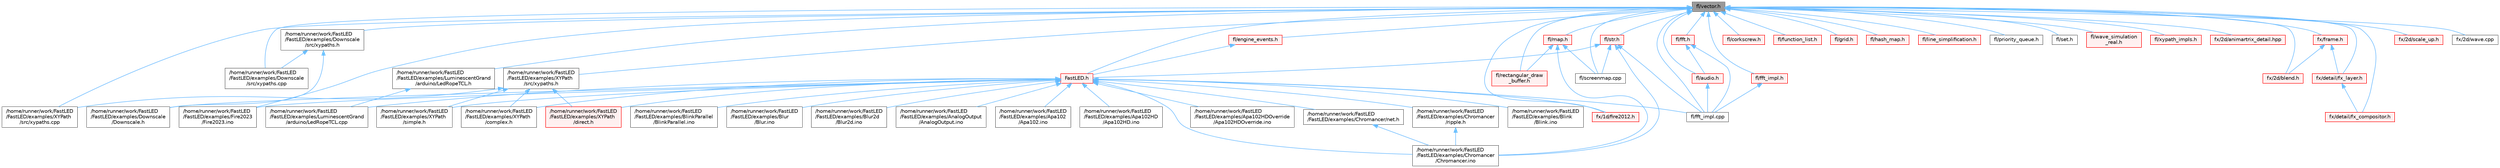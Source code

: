 digraph "fl/vector.h"
{
 // INTERACTIVE_SVG=YES
 // LATEX_PDF_SIZE
  bgcolor="transparent";
  edge [fontname=Helvetica,fontsize=10,labelfontname=Helvetica,labelfontsize=10];
  node [fontname=Helvetica,fontsize=10,shape=box,height=0.2,width=0.4];
  Node1 [id="Node000001",label="fl/vector.h",height=0.2,width=0.4,color="gray40", fillcolor="grey60", style="filled", fontcolor="black",tooltip=" "];
  Node1 -> Node2 [id="edge1_Node000001_Node000002",dir="back",color="steelblue1",style="solid",tooltip=" "];
  Node2 [id="Node000002",label="/home/runner/work/FastLED\l/FastLED/examples/Downscale\l/src/xypaths.cpp",height=0.2,width=0.4,color="grey40", fillcolor="white", style="filled",URL="$dd/d96/_downscale_2src_2xypaths_8cpp.html",tooltip=" "];
  Node1 -> Node3 [id="edge2_Node000001_Node000003",dir="back",color="steelblue1",style="solid",tooltip=" "];
  Node3 [id="Node000003",label="/home/runner/work/FastLED\l/FastLED/examples/Downscale\l/src/xypaths.h",height=0.2,width=0.4,color="grey40", fillcolor="white", style="filled",URL="$de/d75/_downscale_2src_2xypaths_8h.html",tooltip=" "];
  Node3 -> Node4 [id="edge3_Node000003_Node000004",dir="back",color="steelblue1",style="solid",tooltip=" "];
  Node4 [id="Node000004",label="/home/runner/work/FastLED\l/FastLED/examples/Downscale\l/Downscale.h",height=0.2,width=0.4,color="grey40", fillcolor="white", style="filled",URL="$d6/d1a/examples_2_downscale_2downscale_8h.html",tooltip=" "];
  Node3 -> Node2 [id="edge4_Node000003_Node000002",dir="back",color="steelblue1",style="solid",tooltip=" "];
  Node1 -> Node5 [id="edge5_Node000001_Node000005",dir="back",color="steelblue1",style="solid",tooltip=" "];
  Node5 [id="Node000005",label="/home/runner/work/FastLED\l/FastLED/examples/Fire2023\l/Fire2023.ino",height=0.2,width=0.4,color="grey40", fillcolor="white", style="filled",URL="$d8/d2c/_fire2023_8ino.html",tooltip=" "];
  Node1 -> Node6 [id="edge6_Node000001_Node000006",dir="back",color="steelblue1",style="solid",tooltip=" "];
  Node6 [id="Node000006",label="/home/runner/work/FastLED\l/FastLED/examples/LuminescentGrand\l/arduino/LedRopeTCL.h",height=0.2,width=0.4,color="grey40", fillcolor="white", style="filled",URL="$d9/d7e/_led_rope_t_c_l_8h.html",tooltip=" "];
  Node6 -> Node7 [id="edge7_Node000006_Node000007",dir="back",color="steelblue1",style="solid",tooltip=" "];
  Node7 [id="Node000007",label="/home/runner/work/FastLED\l/FastLED/examples/LuminescentGrand\l/arduino/LedRopeTCL.cpp",height=0.2,width=0.4,color="grey40", fillcolor="white", style="filled",URL="$d6/dc9/_led_rope_t_c_l_8cpp.html",tooltip=" "];
  Node1 -> Node8 [id="edge8_Node000001_Node000008",dir="back",color="steelblue1",style="solid",tooltip=" "];
  Node8 [id="Node000008",label="/home/runner/work/FastLED\l/FastLED/examples/XYPath\l/src/xypaths.cpp",height=0.2,width=0.4,color="grey40", fillcolor="white", style="filled",URL="$d8/d55/_x_y_path_2src_2xypaths_8cpp.html",tooltip=" "];
  Node1 -> Node9 [id="edge9_Node000001_Node000009",dir="back",color="steelblue1",style="solid",tooltip=" "];
  Node9 [id="Node000009",label="/home/runner/work/FastLED\l/FastLED/examples/XYPath\l/src/xypaths.h",height=0.2,width=0.4,color="grey40", fillcolor="white", style="filled",URL="$d7/d5e/_x_y_path_2src_2xypaths_8h.html",tooltip=" "];
  Node9 -> Node10 [id="edge10_Node000009_Node000010",dir="back",color="steelblue1",style="solid",tooltip=" "];
  Node10 [id="Node000010",label="/home/runner/work/FastLED\l/FastLED/examples/XYPath\l/complex.h",height=0.2,width=0.4,color="grey40", fillcolor="white", style="filled",URL="$d7/d3b/complex_8h.html",tooltip=" "];
  Node9 -> Node11 [id="edge11_Node000009_Node000011",dir="back",color="steelblue1",style="solid",tooltip=" "];
  Node11 [id="Node000011",label="/home/runner/work/FastLED\l/FastLED/examples/XYPath\l/direct.h",height=0.2,width=0.4,color="red", fillcolor="#FFF0F0", style="filled",URL="$d6/daf/direct_8h.html",tooltip=" "];
  Node9 -> Node13 [id="edge12_Node000009_Node000013",dir="back",color="steelblue1",style="solid",tooltip=" "];
  Node13 [id="Node000013",label="/home/runner/work/FastLED\l/FastLED/examples/XYPath\l/simple.h",height=0.2,width=0.4,color="grey40", fillcolor="white", style="filled",URL="$d8/d14/simple_8h.html",tooltip=" "];
  Node9 -> Node8 [id="edge13_Node000009_Node000008",dir="back",color="steelblue1",style="solid",tooltip=" "];
  Node1 -> Node14 [id="edge14_Node000001_Node000014",dir="back",color="steelblue1",style="solid",tooltip=" "];
  Node14 [id="Node000014",label="FastLED.h",height=0.2,width=0.4,color="red", fillcolor="#FFF0F0", style="filled",URL="$db/d97/_fast_l_e_d_8h.html",tooltip="central include file for FastLED, defines the CFastLED class/object"];
  Node14 -> Node15 [id="edge15_Node000014_Node000015",dir="back",color="steelblue1",style="solid",tooltip=" "];
  Node15 [id="Node000015",label="/home/runner/work/FastLED\l/FastLED/examples/AnalogOutput\l/AnalogOutput.ino",height=0.2,width=0.4,color="grey40", fillcolor="white", style="filled",URL="$d5/d17/_analog_output_8ino.html",tooltip="Demonstrates how to use FastLED color functions even without a \"pixel-addressible\" smart LED strip."];
  Node14 -> Node16 [id="edge16_Node000014_Node000016",dir="back",color="steelblue1",style="solid",tooltip=" "];
  Node16 [id="Node000016",label="/home/runner/work/FastLED\l/FastLED/examples/Apa102\l/Apa102.ino",height=0.2,width=0.4,color="grey40", fillcolor="white", style="filled",URL="$dd/d0f/_apa102_8ino.html",tooltip=" "];
  Node14 -> Node17 [id="edge17_Node000014_Node000017",dir="back",color="steelblue1",style="solid",tooltip=" "];
  Node17 [id="Node000017",label="/home/runner/work/FastLED\l/FastLED/examples/Apa102HD\l/Apa102HD.ino",height=0.2,width=0.4,color="grey40", fillcolor="white", style="filled",URL="$d1/d75/_apa102_h_d_8ino.html",tooltip="Example showing how to use the APA102HD gamma correction."];
  Node14 -> Node18 [id="edge18_Node000014_Node000018",dir="back",color="steelblue1",style="solid",tooltip=" "];
  Node18 [id="Node000018",label="/home/runner/work/FastLED\l/FastLED/examples/Apa102HDOverride\l/Apa102HDOverride.ino",height=0.2,width=0.4,color="grey40", fillcolor="white", style="filled",URL="$d3/d6e/_apa102_h_d_override_8ino.html",tooltip=" "];
  Node14 -> Node19 [id="edge19_Node000014_Node000019",dir="back",color="steelblue1",style="solid",tooltip=" "];
  Node19 [id="Node000019",label="/home/runner/work/FastLED\l/FastLED/examples/Blink\l/Blink.ino",height=0.2,width=0.4,color="grey40", fillcolor="white", style="filled",URL="$d0/dc3/_blink_8ino.html",tooltip="Blink the first LED of an LED strip."];
  Node14 -> Node20 [id="edge20_Node000014_Node000020",dir="back",color="steelblue1",style="solid",tooltip=" "];
  Node20 [id="Node000020",label="/home/runner/work/FastLED\l/FastLED/examples/BlinkParallel\l/BlinkParallel.ino",height=0.2,width=0.4,color="grey40", fillcolor="white", style="filled",URL="$d5/d4d/_blink_parallel_8ino.html",tooltip="Shows parallel usage of WS2812 strips."];
  Node14 -> Node21 [id="edge21_Node000014_Node000021",dir="back",color="steelblue1",style="solid",tooltip=" "];
  Node21 [id="Node000021",label="/home/runner/work/FastLED\l/FastLED/examples/Blur\l/Blur.ino",height=0.2,width=0.4,color="grey40", fillcolor="white", style="filled",URL="$d4/d0c/_blur_8ino.html",tooltip=" "];
  Node14 -> Node22 [id="edge22_Node000014_Node000022",dir="back",color="steelblue1",style="solid",tooltip=" "];
  Node22 [id="Node000022",label="/home/runner/work/FastLED\l/FastLED/examples/Blur2d\l/Blur2d.ino",height=0.2,width=0.4,color="grey40", fillcolor="white", style="filled",URL="$df/d42/_blur2d_8ino.html",tooltip=" "];
  Node14 -> Node23 [id="edge23_Node000014_Node000023",dir="back",color="steelblue1",style="solid",tooltip=" "];
  Node23 [id="Node000023",label="/home/runner/work/FastLED\l/FastLED/examples/Chromancer\l/Chromancer.ino",height=0.2,width=0.4,color="grey40", fillcolor="white", style="filled",URL="$d1/ddb/_chromancer_8ino.html",tooltip=" "];
  Node14 -> Node24 [id="edge24_Node000014_Node000024",dir="back",color="steelblue1",style="solid",tooltip=" "];
  Node24 [id="Node000024",label="/home/runner/work/FastLED\l/FastLED/examples/Chromancer/net.h",height=0.2,width=0.4,color="grey40", fillcolor="white", style="filled",URL="$d7/d97/net_8h.html",tooltip=" "];
  Node24 -> Node23 [id="edge25_Node000024_Node000023",dir="back",color="steelblue1",style="solid",tooltip=" "];
  Node14 -> Node25 [id="edge26_Node000014_Node000025",dir="back",color="steelblue1",style="solid",tooltip=" "];
  Node25 [id="Node000025",label="/home/runner/work/FastLED\l/FastLED/examples/Chromancer\l/ripple.h",height=0.2,width=0.4,color="grey40", fillcolor="white", style="filled",URL="$de/de3/ripple_8h.html",tooltip=" "];
  Node25 -> Node23 [id="edge27_Node000025_Node000023",dir="back",color="steelblue1",style="solid",tooltip=" "];
  Node14 -> Node4 [id="edge28_Node000014_Node000004",dir="back",color="steelblue1",style="solid",tooltip=" "];
  Node14 -> Node5 [id="edge29_Node000014_Node000005",dir="back",color="steelblue1",style="solid",tooltip=" "];
  Node14 -> Node7 [id="edge30_Node000014_Node000007",dir="back",color="steelblue1",style="solid",tooltip=" "];
  Node14 -> Node10 [id="edge31_Node000014_Node000010",dir="back",color="steelblue1",style="solid",tooltip=" "];
  Node14 -> Node11 [id="edge32_Node000014_Node000011",dir="back",color="steelblue1",style="solid",tooltip=" "];
  Node14 -> Node13 [id="edge33_Node000014_Node000013",dir="back",color="steelblue1",style="solid",tooltip=" "];
  Node14 -> Node110 [id="edge34_Node000014_Node000110",dir="back",color="steelblue1",style="solid",tooltip=" "];
  Node110 [id="Node000110",label="fl/fft_impl.cpp",height=0.2,width=0.4,color="grey40", fillcolor="white", style="filled",URL="$d1/dff/fft__impl_8cpp.html",tooltip=" "];
  Node14 -> Node114 [id="edge35_Node000014_Node000114",dir="back",color="steelblue1",style="solid",tooltip=" "];
  Node114 [id="Node000114",label="fx/1d/fire2012.h",height=0.2,width=0.4,color="red", fillcolor="#FFF0F0", style="filled",URL="$d5/dcb/fire2012_8h.html",tooltip=" "];
  Node1 -> Node147 [id="edge36_Node000001_Node000147",dir="back",color="steelblue1",style="solid",tooltip=" "];
  Node147 [id="Node000147",label="fl/audio.h",height=0.2,width=0.4,color="red", fillcolor="#FFF0F0", style="filled",URL="$da/d09/audio_8h.html",tooltip=" "];
  Node147 -> Node110 [id="edge37_Node000147_Node000110",dir="back",color="steelblue1",style="solid",tooltip=" "];
  Node1 -> Node159 [id="edge38_Node000001_Node000159",dir="back",color="steelblue1",style="solid",tooltip=" "];
  Node159 [id="Node000159",label="fl/corkscrew.h",height=0.2,width=0.4,color="red", fillcolor="#FFF0F0", style="filled",URL="$d1/dd4/src_2fl_2corkscrew_8h.html",tooltip="Corkscrew projection utilities."];
  Node1 -> Node161 [id="edge39_Node000001_Node000161",dir="back",color="steelblue1",style="solid",tooltip=" "];
  Node161 [id="Node000161",label="fl/engine_events.h",height=0.2,width=0.4,color="red", fillcolor="#FFF0F0", style="filled",URL="$db/dc0/engine__events_8h.html",tooltip=" "];
  Node161 -> Node14 [id="edge40_Node000161_Node000014",dir="back",color="steelblue1",style="solid",tooltip=" "];
  Node1 -> Node163 [id="edge41_Node000001_Node000163",dir="back",color="steelblue1",style="solid",tooltip=" "];
  Node163 [id="Node000163",label="fl/fft.h",height=0.2,width=0.4,color="red", fillcolor="#FFF0F0", style="filled",URL="$d7/d76/fft_8h.html",tooltip=" "];
  Node163 -> Node147 [id="edge42_Node000163_Node000147",dir="back",color="steelblue1",style="solid",tooltip=" "];
  Node163 -> Node110 [id="edge43_Node000163_Node000110",dir="back",color="steelblue1",style="solid",tooltip=" "];
  Node1 -> Node110 [id="edge44_Node000001_Node000110",dir="back",color="steelblue1",style="solid",tooltip=" "];
  Node1 -> Node166 [id="edge45_Node000001_Node000166",dir="back",color="steelblue1",style="solid",tooltip=" "];
  Node166 [id="Node000166",label="fl/fft_impl.h",height=0.2,width=0.4,color="red", fillcolor="#FFF0F0", style="filled",URL="$df/d73/fft__impl_8h.html",tooltip=" "];
  Node166 -> Node110 [id="edge46_Node000166_Node000110",dir="back",color="steelblue1",style="solid",tooltip=" "];
  Node1 -> Node167 [id="edge47_Node000001_Node000167",dir="back",color="steelblue1",style="solid",tooltip=" "];
  Node167 [id="Node000167",label="fl/function_list.h",height=0.2,width=0.4,color="red", fillcolor="#FFF0F0", style="filled",URL="$d0/d64/function__list_8h.html",tooltip=" "];
  Node1 -> Node168 [id="edge48_Node000001_Node000168",dir="back",color="steelblue1",style="solid",tooltip=" "];
  Node168 [id="Node000168",label="fl/grid.h",height=0.2,width=0.4,color="red", fillcolor="#FFF0F0", style="filled",URL="$da/d15/grid_8h.html",tooltip=" "];
  Node1 -> Node177 [id="edge49_Node000001_Node000177",dir="back",color="steelblue1",style="solid",tooltip=" "];
  Node177 [id="Node000177",label="fl/hash_map.h",height=0.2,width=0.4,color="red", fillcolor="#FFF0F0", style="filled",URL="$d6/d13/hash__map_8h.html",tooltip=" "];
  Node1 -> Node180 [id="edge50_Node000001_Node000180",dir="back",color="steelblue1",style="solid",tooltip=" "];
  Node180 [id="Node000180",label="fl/line_simplification.h",height=0.2,width=0.4,color="red", fillcolor="#FFF0F0", style="filled",URL="$d8/da7/line__simplification_8h.html",tooltip=" "];
  Node1 -> Node182 [id="edge51_Node000001_Node000182",dir="back",color="steelblue1",style="solid",tooltip=" "];
  Node182 [id="Node000182",label="fl/map.h",height=0.2,width=0.4,color="red", fillcolor="#FFF0F0", style="filled",URL="$dc/db7/map_8h.html",tooltip=" "];
  Node182 -> Node23 [id="edge52_Node000182_Node000023",dir="back",color="steelblue1",style="solid",tooltip=" "];
  Node182 -> Node183 [id="edge53_Node000182_Node000183",dir="back",color="steelblue1",style="solid",tooltip=" "];
  Node183 [id="Node000183",label="fl/rectangular_draw\l_buffer.h",height=0.2,width=0.4,color="red", fillcolor="#FFF0F0", style="filled",URL="$d9/df3/rectangular__draw__buffer_8h.html",tooltip=" "];
  Node182 -> Node185 [id="edge54_Node000182_Node000185",dir="back",color="steelblue1",style="solid",tooltip=" "];
  Node185 [id="Node000185",label="fl/screenmap.cpp",height=0.2,width=0.4,color="grey40", fillcolor="white", style="filled",URL="$d9/d6f/screenmap_8cpp.html",tooltip=" "];
  Node1 -> Node194 [id="edge55_Node000001_Node000194",dir="back",color="steelblue1",style="solid",tooltip=" "];
  Node194 [id="Node000194",label="fl/priority_queue.h",height=0.2,width=0.4,color="grey40", fillcolor="white", style="filled",URL="$d4/da1/priority__queue_8h.html",tooltip=" "];
  Node1 -> Node183 [id="edge56_Node000001_Node000183",dir="back",color="steelblue1",style="solid",tooltip=" "];
  Node1 -> Node185 [id="edge57_Node000001_Node000185",dir="back",color="steelblue1",style="solid",tooltip=" "];
  Node1 -> Node195 [id="edge58_Node000001_Node000195",dir="back",color="steelblue1",style="solid",tooltip=" "];
  Node195 [id="Node000195",label="fl/set.h",height=0.2,width=0.4,color="grey40", fillcolor="white", style="filled",URL="$d4/d13/set_8h.html",tooltip=" "];
  Node1 -> Node196 [id="edge59_Node000001_Node000196",dir="back",color="steelblue1",style="solid",tooltip=" "];
  Node196 [id="Node000196",label="fl/str.h",height=0.2,width=0.4,color="red", fillcolor="#FFF0F0", style="filled",URL="$d1/d93/str_8h.html",tooltip=" "];
  Node196 -> Node23 [id="edge60_Node000196_Node000023",dir="back",color="steelblue1",style="solid",tooltip=" "];
  Node196 -> Node14 [id="edge61_Node000196_Node000014",dir="back",color="steelblue1",style="solid",tooltip=" "];
  Node196 -> Node110 [id="edge62_Node000196_Node000110",dir="back",color="steelblue1",style="solid",tooltip=" "];
  Node196 -> Node185 [id="edge63_Node000196_Node000185",dir="back",color="steelblue1",style="solid",tooltip=" "];
  Node1 -> Node236 [id="edge64_Node000001_Node000236",dir="back",color="steelblue1",style="solid",tooltip=" "];
  Node236 [id="Node000236",label="fl/wave_simulation\l_real.h",height=0.2,width=0.4,color="red", fillcolor="#FFF0F0", style="filled",URL="$dd/d8e/wave__simulation__real_8h.html",tooltip=" "];
  Node1 -> Node213 [id="edge65_Node000001_Node000213",dir="back",color="steelblue1",style="solid",tooltip=" "];
  Node213 [id="Node000213",label="fl/xypath_impls.h",height=0.2,width=0.4,color="red", fillcolor="#FFF0F0", style="filled",URL="$d8/d5f/xypath__impls_8h.html",tooltip=" "];
  Node1 -> Node114 [id="edge66_Node000001_Node000114",dir="back",color="steelblue1",style="solid",tooltip=" "];
  Node1 -> Node280 [id="edge67_Node000001_Node000280",dir="back",color="steelblue1",style="solid",tooltip=" "];
  Node280 [id="Node000280",label="fx/2d/animartrix_detail.hpp",height=0.2,width=0.4,color="red", fillcolor="#FFF0F0", style="filled",URL="$d3/d3b/animartrix__detail_8hpp.html",tooltip=" "];
  Node1 -> Node238 [id="edge68_Node000001_Node000238",dir="back",color="steelblue1",style="solid",tooltip=" "];
  Node238 [id="Node000238",label="fx/2d/blend.h",height=0.2,width=0.4,color="red", fillcolor="#FFF0F0", style="filled",URL="$d8/d4e/blend_8h.html",tooltip=" "];
  Node1 -> Node235 [id="edge69_Node000001_Node000235",dir="back",color="steelblue1",style="solid",tooltip=" "];
  Node235 [id="Node000235",label="fx/2d/scale_up.h",height=0.2,width=0.4,color="red", fillcolor="#FFF0F0", style="filled",URL="$d2/d74/scale__up_8h.html",tooltip="Expands a grid using bilinear interpolation and scaling up."];
  Node1 -> Node142 [id="edge70_Node000001_Node000142",dir="back",color="steelblue1",style="solid",tooltip=" "];
  Node142 [id="Node000142",label="fx/2d/wave.cpp",height=0.2,width=0.4,color="grey40", fillcolor="white", style="filled",URL="$d4/d7c/src_2fx_22d_2wave_8cpp.html",tooltip=" "];
  Node1 -> Node242 [id="edge71_Node000001_Node000242",dir="back",color="steelblue1",style="solid",tooltip=" "];
  Node242 [id="Node000242",label="fx/detail/fx_compositor.h",height=0.2,width=0.4,color="red", fillcolor="#FFF0F0", style="filled",URL="$d5/d6b/fx__compositor_8h.html",tooltip=" "];
  Node1 -> Node241 [id="edge72_Node000001_Node000241",dir="back",color="steelblue1",style="solid",tooltip=" "];
  Node241 [id="Node000241",label="fx/detail/fx_layer.h",height=0.2,width=0.4,color="red", fillcolor="#FFF0F0", style="filled",URL="$d7/d2f/fx__layer_8h.html",tooltip=" "];
  Node241 -> Node242 [id="edge73_Node000241_Node000242",dir="back",color="steelblue1",style="solid",tooltip=" "];
  Node1 -> Node240 [id="edge74_Node000001_Node000240",dir="back",color="steelblue1",style="solid",tooltip=" "];
  Node240 [id="Node000240",label="fx/frame.h",height=0.2,width=0.4,color="red", fillcolor="#FFF0F0", style="filled",URL="$df/d7d/frame_8h.html",tooltip=" "];
  Node240 -> Node238 [id="edge75_Node000240_Node000238",dir="back",color="steelblue1",style="solid",tooltip=" "];
  Node240 -> Node241 [id="edge76_Node000240_Node000241",dir="back",color="steelblue1",style="solid",tooltip=" "];
}
